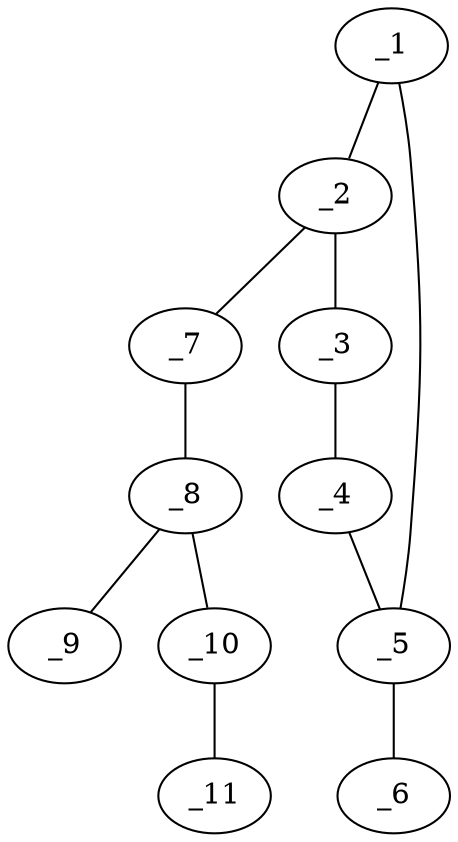 graph molid672018 {
	_1	 [charge=0,
		chem=5,
		symbol="S  ",
		x="2.2788",
		y="-0.9139"];
	_2	 [charge=0,
		chem=1,
		symbol="C  ",
		x="3.0878",
		y="-0.3261"];
	_1 -- _2	 [valence=1];
	_5	 [charge=0,
		chem=1,
		symbol="C  ",
		x="2.5878",
		y="-1.8649"];
	_1 -- _5	 [valence=1];
	_3	 [charge=0,
		chem=4,
		symbol="N  ",
		x="3.8968",
		y="-0.9139"];
	_2 -- _3	 [valence=2];
	_7	 [charge=0,
		chem=4,
		symbol="N  ",
		x="3.0878",
		y="0.6739"];
	_2 -- _7	 [valence=1];
	_4	 [charge=0,
		chem=1,
		symbol="C  ",
		x="3.5878",
		y="-1.8649"];
	_3 -- _4	 [valence=1];
	_4 -- _5	 [valence=1];
	_6	 [charge=0,
		chem=1,
		symbol="C  ",
		x=2,
		y="-2.6739"];
	_5 -- _6	 [valence=1];
	_8	 [charge=0,
		chem=1,
		symbol="C  ",
		x="3.9538",
		y="1.1739"];
	_7 -- _8	 [valence=1];
	_9	 [charge=0,
		chem=1,
		symbol="C  ",
		x="4.8198",
		y="0.6739"];
	_8 -- _9	 [valence=1];
	_10	 [charge=0,
		chem=1,
		symbol="C  ",
		x="3.9538",
		y="2.1739"];
	_8 -- _10	 [valence=1];
	_11	 [charge=0,
		chem=1,
		symbol="C  ",
		x="4.8199",
		y="2.6739"];
	_10 -- _11	 [valence=1];
}
